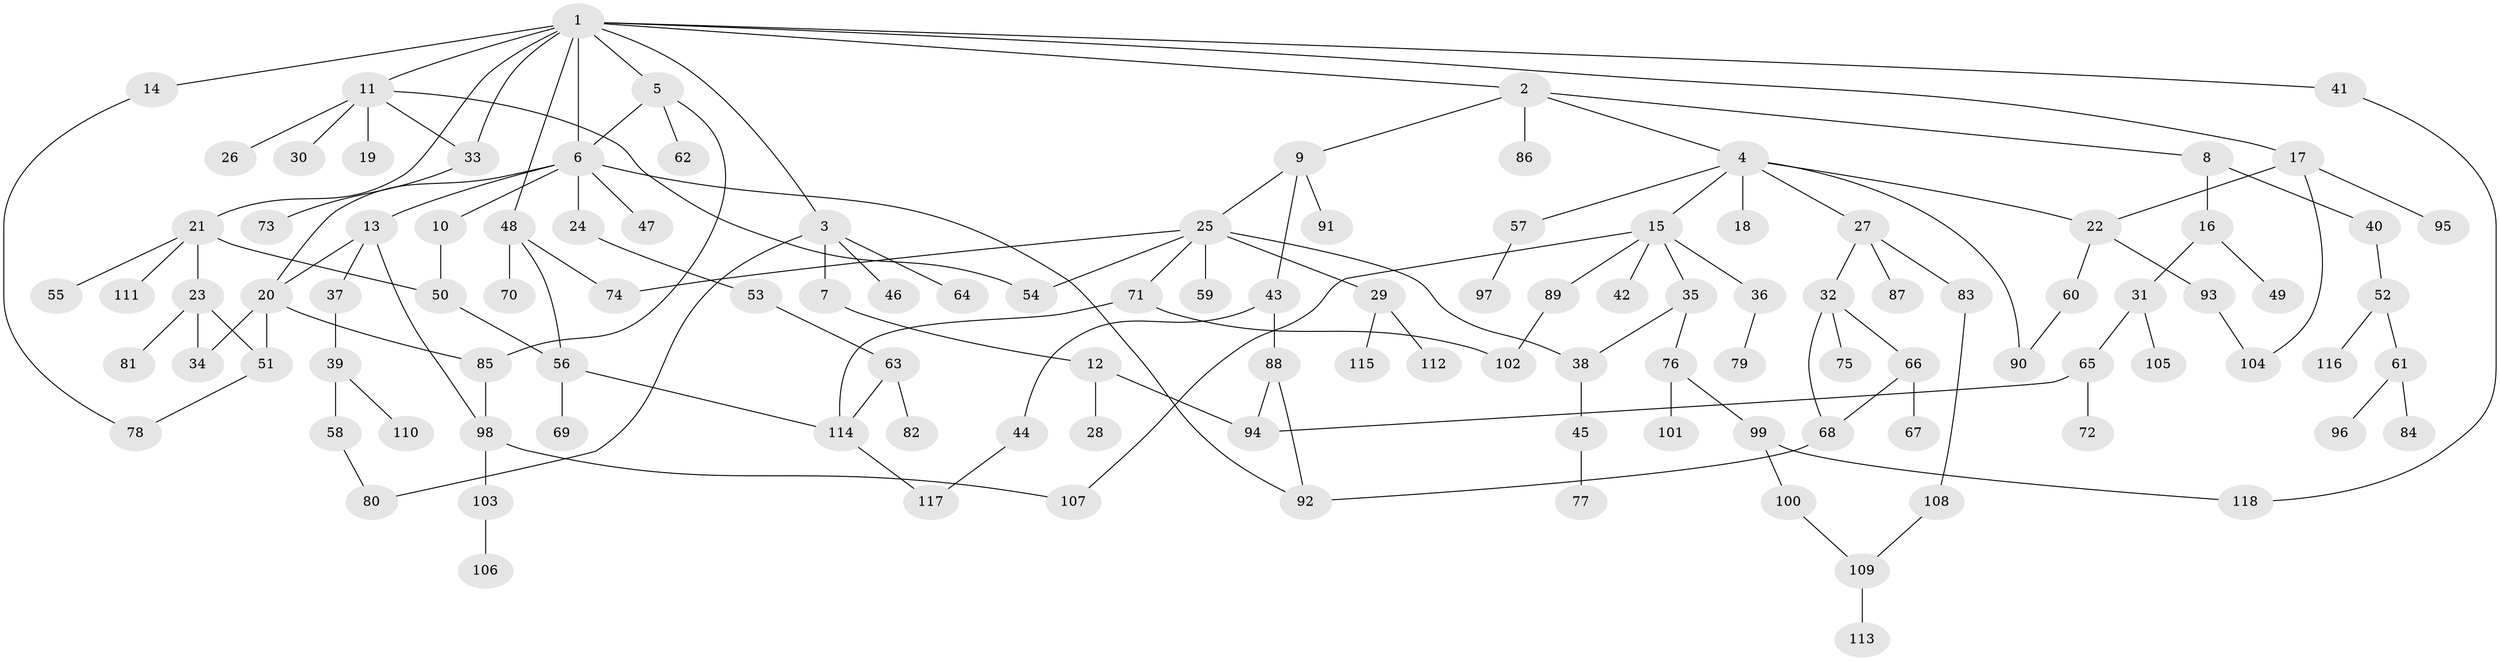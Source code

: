 // coarse degree distribution, {14: 0.01282051282051282, 6: 0.02564102564102564, 4: 0.11538461538461539, 9: 0.01282051282051282, 3: 0.14102564102564102, 7: 0.02564102564102564, 2: 0.28205128205128205, 5: 0.05128205128205128, 1: 0.3333333333333333}
// Generated by graph-tools (version 1.1) at 2025/23/03/03/25 07:23:33]
// undirected, 118 vertices, 146 edges
graph export_dot {
graph [start="1"]
  node [color=gray90,style=filled];
  1;
  2;
  3;
  4;
  5;
  6;
  7;
  8;
  9;
  10;
  11;
  12;
  13;
  14;
  15;
  16;
  17;
  18;
  19;
  20;
  21;
  22;
  23;
  24;
  25;
  26;
  27;
  28;
  29;
  30;
  31;
  32;
  33;
  34;
  35;
  36;
  37;
  38;
  39;
  40;
  41;
  42;
  43;
  44;
  45;
  46;
  47;
  48;
  49;
  50;
  51;
  52;
  53;
  54;
  55;
  56;
  57;
  58;
  59;
  60;
  61;
  62;
  63;
  64;
  65;
  66;
  67;
  68;
  69;
  70;
  71;
  72;
  73;
  74;
  75;
  76;
  77;
  78;
  79;
  80;
  81;
  82;
  83;
  84;
  85;
  86;
  87;
  88;
  89;
  90;
  91;
  92;
  93;
  94;
  95;
  96;
  97;
  98;
  99;
  100;
  101;
  102;
  103;
  104;
  105;
  106;
  107;
  108;
  109;
  110;
  111;
  112;
  113;
  114;
  115;
  116;
  117;
  118;
  1 -- 2;
  1 -- 3;
  1 -- 5;
  1 -- 6;
  1 -- 11;
  1 -- 14;
  1 -- 17;
  1 -- 21;
  1 -- 33;
  1 -- 41;
  1 -- 48;
  2 -- 4;
  2 -- 8;
  2 -- 9;
  2 -- 86;
  3 -- 7;
  3 -- 46;
  3 -- 64;
  3 -- 80;
  4 -- 15;
  4 -- 18;
  4 -- 27;
  4 -- 57;
  4 -- 90;
  4 -- 22;
  5 -- 62;
  5 -- 85;
  5 -- 6;
  6 -- 10;
  6 -- 13;
  6 -- 24;
  6 -- 47;
  6 -- 92;
  6 -- 20;
  7 -- 12;
  8 -- 16;
  8 -- 40;
  9 -- 25;
  9 -- 43;
  9 -- 91;
  10 -- 50;
  11 -- 19;
  11 -- 26;
  11 -- 30;
  11 -- 54;
  11 -- 33;
  12 -- 28;
  12 -- 94;
  13 -- 20;
  13 -- 37;
  13 -- 98;
  14 -- 78;
  15 -- 35;
  15 -- 36;
  15 -- 42;
  15 -- 89;
  15 -- 107;
  16 -- 31;
  16 -- 49;
  17 -- 22;
  17 -- 95;
  17 -- 104;
  20 -- 34;
  20 -- 51;
  20 -- 85;
  21 -- 23;
  21 -- 55;
  21 -- 111;
  21 -- 50;
  22 -- 60;
  22 -- 93;
  23 -- 81;
  23 -- 51;
  23 -- 34;
  24 -- 53;
  25 -- 29;
  25 -- 38;
  25 -- 54;
  25 -- 59;
  25 -- 71;
  25 -- 74;
  27 -- 32;
  27 -- 83;
  27 -- 87;
  29 -- 112;
  29 -- 115;
  31 -- 65;
  31 -- 105;
  32 -- 66;
  32 -- 68;
  32 -- 75;
  33 -- 73;
  35 -- 76;
  35 -- 38;
  36 -- 79;
  37 -- 39;
  38 -- 45;
  39 -- 58;
  39 -- 110;
  40 -- 52;
  41 -- 118;
  43 -- 44;
  43 -- 88;
  44 -- 117;
  45 -- 77;
  48 -- 56;
  48 -- 70;
  48 -- 74;
  50 -- 56;
  51 -- 78;
  52 -- 61;
  52 -- 116;
  53 -- 63;
  56 -- 69;
  56 -- 114;
  57 -- 97;
  58 -- 80;
  60 -- 90;
  61 -- 84;
  61 -- 96;
  63 -- 82;
  63 -- 114;
  65 -- 72;
  65 -- 94;
  66 -- 67;
  66 -- 68;
  68 -- 92;
  71 -- 102;
  71 -- 114;
  76 -- 99;
  76 -- 101;
  83 -- 108;
  85 -- 98;
  88 -- 92;
  88 -- 94;
  89 -- 102;
  93 -- 104;
  98 -- 103;
  98 -- 107;
  99 -- 100;
  99 -- 118;
  100 -- 109;
  103 -- 106;
  108 -- 109;
  109 -- 113;
  114 -- 117;
}
